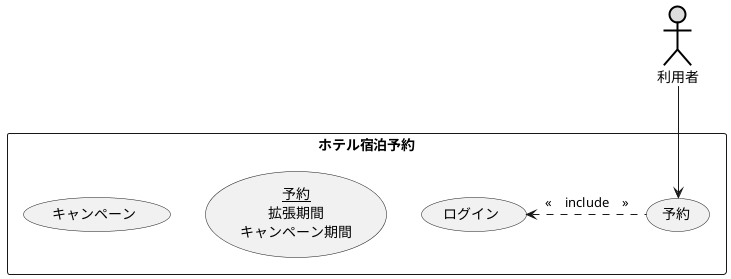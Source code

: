 @startuml ユースケース図
actor 利用者 #DDDDDD;line:black;line.bold;
rectangle ホテル宿泊予約 {

usecase ログイン
usecase 予約
usecase (<u>予約</u>\n拡張期間\nキャンペーン期間) as input
usecase キャンペーン

}

ログイン <. 予約 : <<　include　 >> 
利用者-->予約
@enduml
